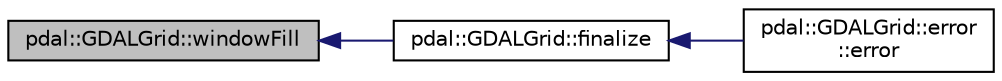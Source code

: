 digraph "pdal::GDALGrid::windowFill"
{
  edge [fontname="Helvetica",fontsize="10",labelfontname="Helvetica",labelfontsize="10"];
  node [fontname="Helvetica",fontsize="10",shape=record];
  rankdir="LR";
  Node1 [label="pdal::GDALGrid::windowFill",height=0.2,width=0.4,color="black", fillcolor="grey75", style="filled", fontcolor="black"];
  Node1 -> Node2 [dir="back",color="midnightblue",fontsize="10",style="solid",fontname="Helvetica"];
  Node2 [label="pdal::GDALGrid::finalize",height=0.2,width=0.4,color="black", fillcolor="white", style="filled",URL="$classpdal_1_1GDALGrid.html#af8ac1a2709db5ac6501f2e670b60aff1"];
  Node2 -> Node3 [dir="back",color="midnightblue",fontsize="10",style="solid",fontname="Helvetica"];
  Node3 [label="pdal::GDALGrid::error\l::error",height=0.2,width=0.4,color="black", fillcolor="white", style="filled",URL="$structpdal_1_1GDALGrid_1_1error.html#a5d434974154fa575501f14fe275256bf"];
}
